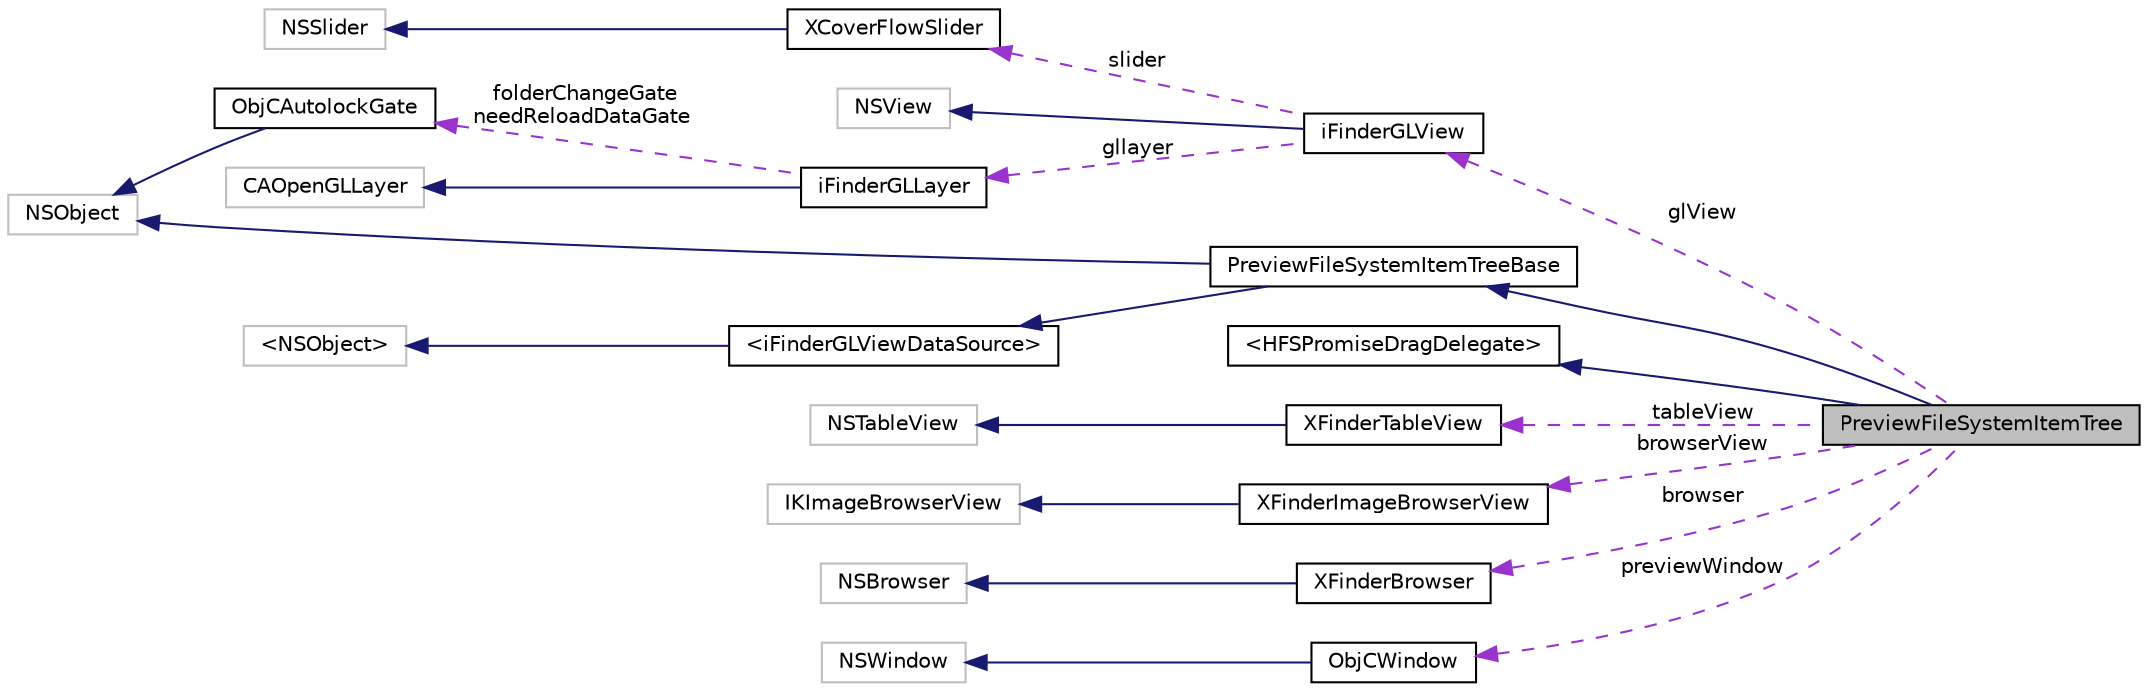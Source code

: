 digraph "PreviewFileSystemItemTree"
{
  edge [fontname="Helvetica",fontsize="10",labelfontname="Helvetica",labelfontsize="10"];
  node [fontname="Helvetica",fontsize="10",shape=record];
  rankdir="LR";
  Node1 [label="PreviewFileSystemItemTree",height=0.2,width=0.4,color="black", fillcolor="grey75", style="filled", fontcolor="black"];
  Node2 -> Node1 [dir="back",color="midnightblue",fontsize="10",style="solid",fontname="Helvetica"];
  Node2 [label="PreviewFileSystemItemTreeBase",height=0.2,width=0.4,color="black", fillcolor="white", style="filled",URL="$interface_preview_file_system_item_tree_base.html"];
  Node3 -> Node2 [dir="back",color="midnightblue",fontsize="10",style="solid",fontname="Helvetica"];
  Node3 [label="NSObject",height=0.2,width=0.4,color="grey75", fillcolor="white", style="filled"];
  Node4 -> Node2 [dir="back",color="midnightblue",fontsize="10",style="solid",fontname="Helvetica"];
  Node4 [label="\<iFinderGLViewDataSource\>",height=0.2,width=0.4,color="black", fillcolor="white", style="filled",URL="$protocoli_finder_g_l_view_data_source-p.html"];
  Node5 -> Node4 [dir="back",color="midnightblue",fontsize="10",style="solid",fontname="Helvetica"];
  Node5 [label="\<NSObject\>",height=0.2,width=0.4,color="grey75", fillcolor="white", style="filled"];
  Node6 -> Node1 [dir="back",color="midnightblue",fontsize="10",style="solid",fontname="Helvetica"];
  Node6 [label="\<HFSPromiseDragDelegate\>",height=0.2,width=0.4,color="black", fillcolor="white", style="filled",URL="$protocol_h_f_s_promise_drag_delegate-p.html"];
  Node7 -> Node1 [dir="back",color="darkorchid3",fontsize="10",style="dashed",label=" glView" ,fontname="Helvetica"];
  Node7 [label="iFinderGLView",height=0.2,width=0.4,color="black", fillcolor="white", style="filled",URL="$interfacei_finder_g_l_view.html"];
  Node8 -> Node7 [dir="back",color="midnightblue",fontsize="10",style="solid",fontname="Helvetica"];
  Node8 [label="NSView",height=0.2,width=0.4,color="grey75", fillcolor="white", style="filled"];
  Node9 -> Node7 [dir="back",color="darkorchid3",fontsize="10",style="dashed",label=" slider" ,fontname="Helvetica"];
  Node9 [label="XCoverFlowSlider",height=0.2,width=0.4,color="black", fillcolor="white", style="filled",URL="$interface_x_cover_flow_slider.html"];
  Node10 -> Node9 [dir="back",color="midnightblue",fontsize="10",style="solid",fontname="Helvetica"];
  Node10 [label="NSSlider",height=0.2,width=0.4,color="grey75", fillcolor="white", style="filled"];
  Node11 -> Node7 [dir="back",color="darkorchid3",fontsize="10",style="dashed",label=" gllayer" ,fontname="Helvetica"];
  Node11 [label="iFinderGLLayer",height=0.2,width=0.4,color="black", fillcolor="white", style="filled",URL="$interfacei_finder_g_l_layer.html"];
  Node12 -> Node11 [dir="back",color="midnightblue",fontsize="10",style="solid",fontname="Helvetica"];
  Node12 [label="CAOpenGLLayer",height=0.2,width=0.4,color="grey75", fillcolor="white", style="filled"];
  Node13 -> Node11 [dir="back",color="darkorchid3",fontsize="10",style="dashed",label=" folderChangeGate\nneedReloadDataGate" ,fontname="Helvetica"];
  Node13 [label="ObjCAutolockGate",height=0.2,width=0.4,color="black", fillcolor="white", style="filled",URL="$interface_obj_c_autolock_gate.html"];
  Node3 -> Node13 [dir="back",color="midnightblue",fontsize="10",style="solid",fontname="Helvetica"];
  Node14 -> Node1 [dir="back",color="darkorchid3",fontsize="10",style="dashed",label=" tableView" ,fontname="Helvetica"];
  Node14 [label="XFinderTableView",height=0.2,width=0.4,color="black", fillcolor="white", style="filled",URL="$interface_x_finder_table_view.html"];
  Node15 -> Node14 [dir="back",color="midnightblue",fontsize="10",style="solid",fontname="Helvetica"];
  Node15 [label="NSTableView",height=0.2,width=0.4,color="grey75", fillcolor="white", style="filled"];
  Node16 -> Node1 [dir="back",color="darkorchid3",fontsize="10",style="dashed",label=" browserView" ,fontname="Helvetica"];
  Node16 [label="XFinderImageBrowserView",height=0.2,width=0.4,color="black", fillcolor="white", style="filled",URL="$interface_x_finder_image_browser_view.html"];
  Node17 -> Node16 [dir="back",color="midnightblue",fontsize="10",style="solid",fontname="Helvetica"];
  Node17 [label="IKImageBrowserView",height=0.2,width=0.4,color="grey75", fillcolor="white", style="filled"];
  Node18 -> Node1 [dir="back",color="darkorchid3",fontsize="10",style="dashed",label=" browser" ,fontname="Helvetica"];
  Node18 [label="XFinderBrowser",height=0.2,width=0.4,color="black", fillcolor="white", style="filled",URL="$interface_x_finder_browser.html"];
  Node19 -> Node18 [dir="back",color="midnightblue",fontsize="10",style="solid",fontname="Helvetica"];
  Node19 [label="NSBrowser",height=0.2,width=0.4,color="grey75", fillcolor="white", style="filled"];
  Node20 -> Node1 [dir="back",color="darkorchid3",fontsize="10",style="dashed",label=" previewWindow" ,fontname="Helvetica"];
  Node20 [label="ObjCWindow",height=0.2,width=0.4,color="black", fillcolor="white", style="filled",URL="$interface_obj_c_window.html"];
  Node21 -> Node20 [dir="back",color="midnightblue",fontsize="10",style="solid",fontname="Helvetica"];
  Node21 [label="NSWindow",height=0.2,width=0.4,color="grey75", fillcolor="white", style="filled"];
}
